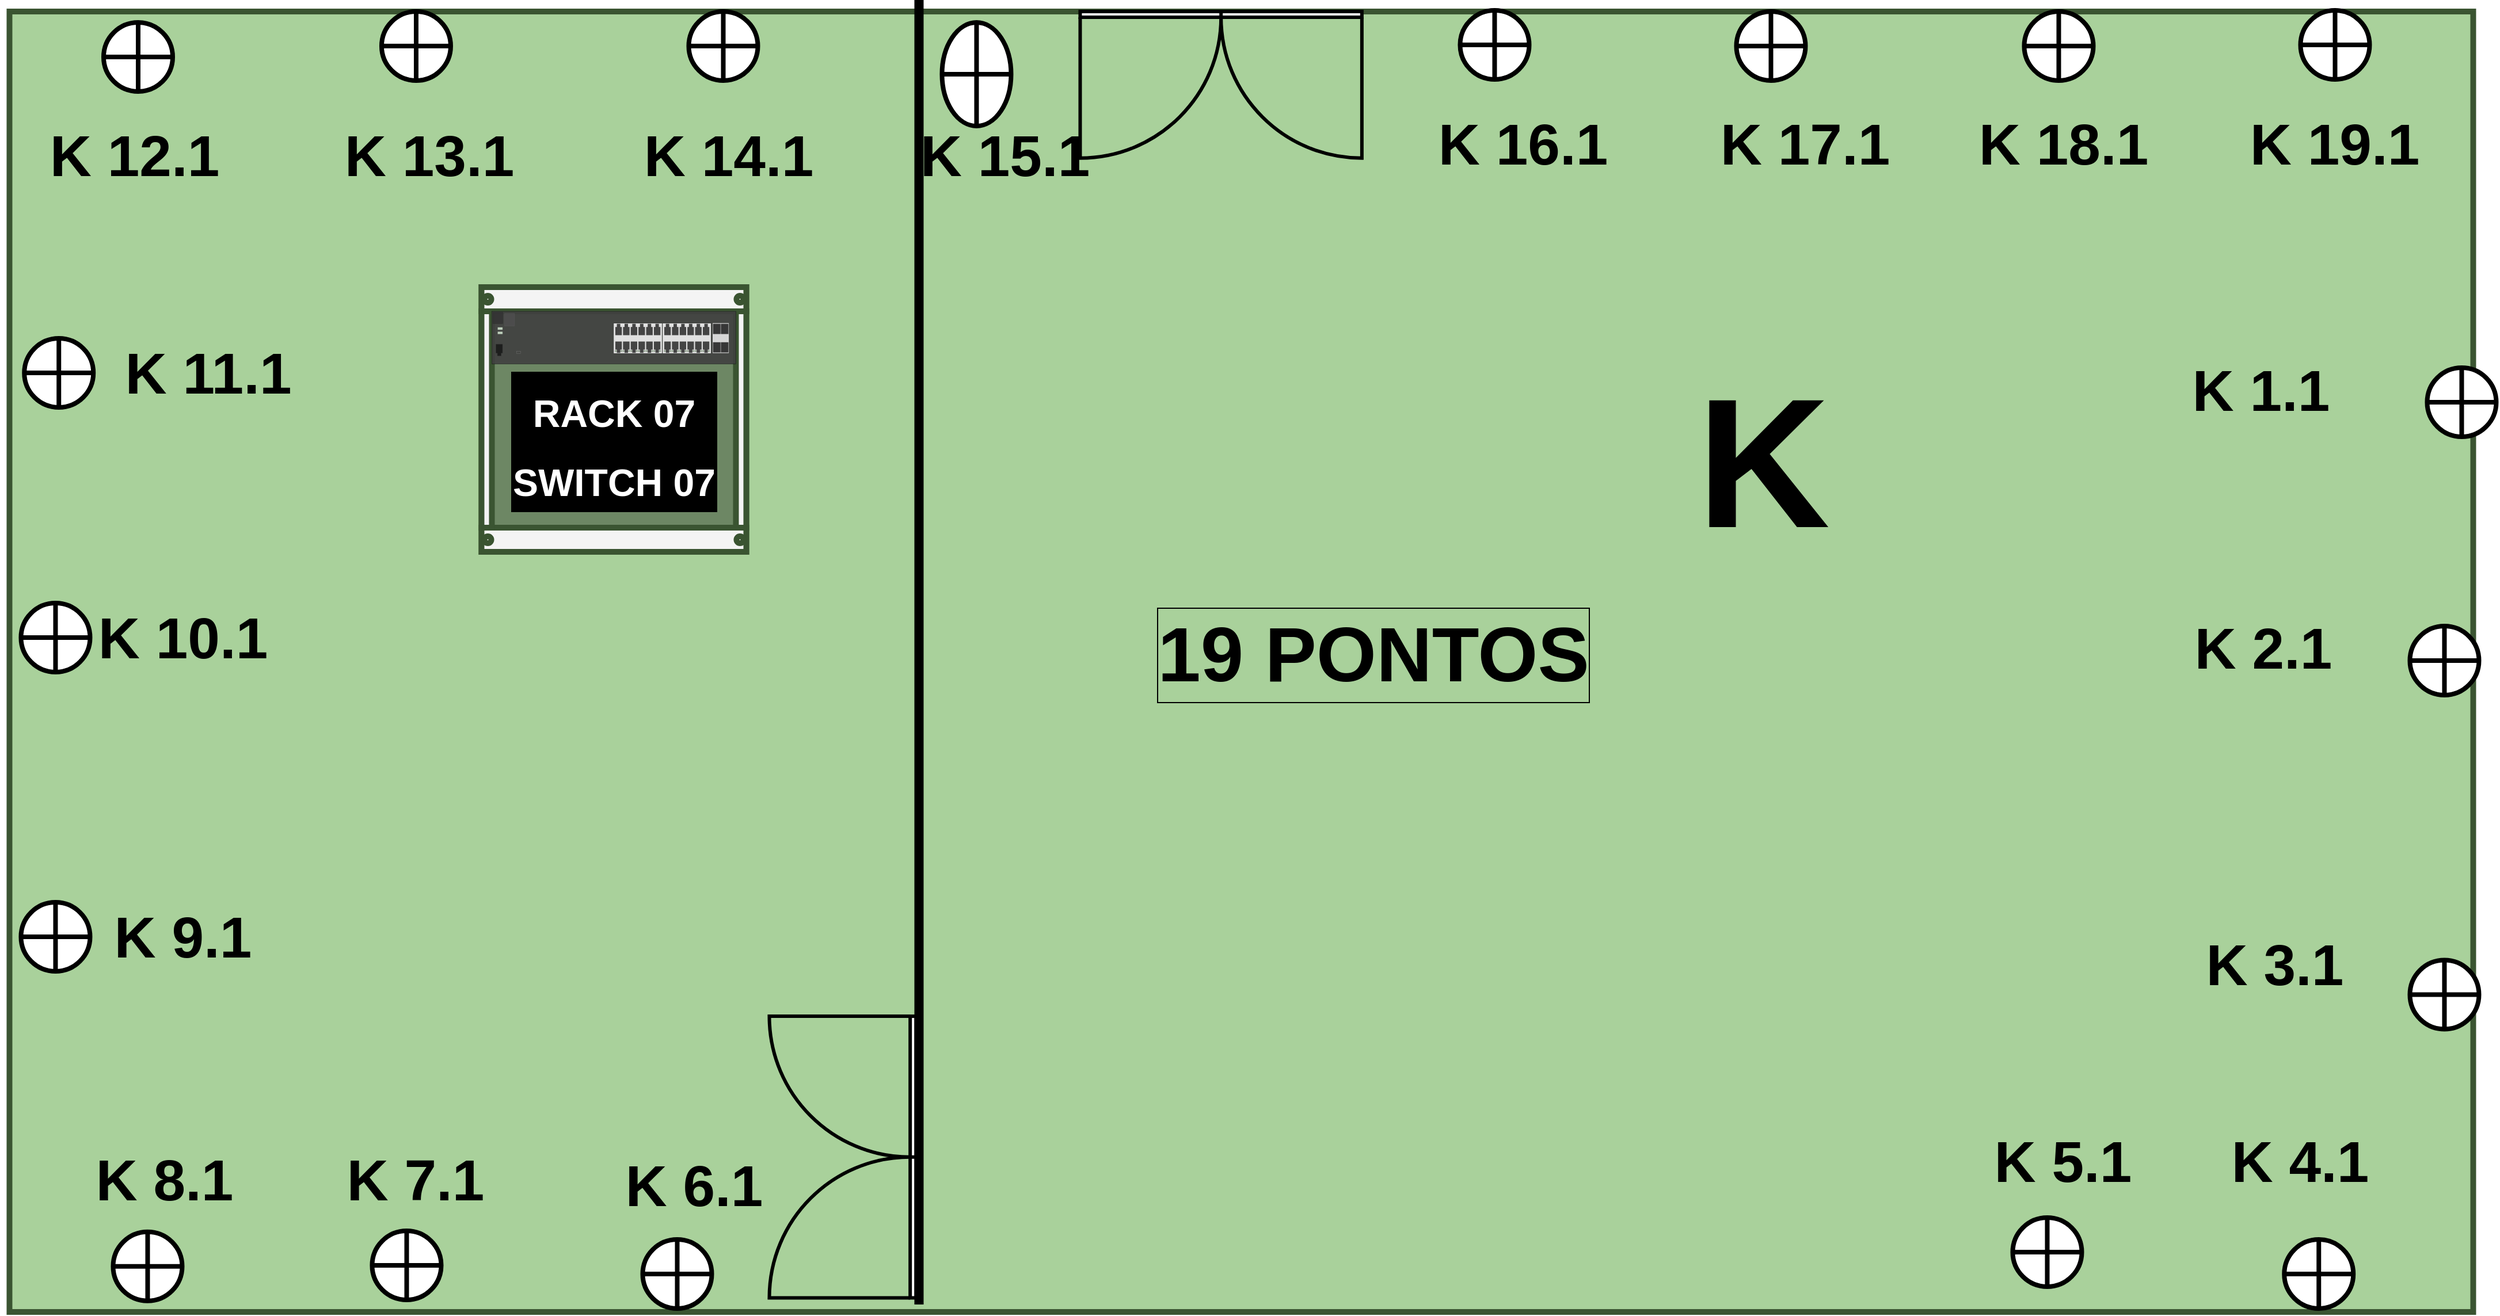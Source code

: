 <mxfile version="20.6.0" type="github">
  <diagram id="H7yKoNHgSVDwcJV_Tdtq" name="Página-1">
    <mxGraphModel dx="10679" dy="3263" grid="1" gridSize="10" guides="1" tooltips="1" connect="1" arrows="1" fold="1" page="1" pageScale="1" pageWidth="827" pageHeight="1169" math="0" shadow="0">
      <root>
        <mxCell id="0" />
        <mxCell id="1" parent="0" />
        <mxCell id="VVv9SyQiZvWGfUTHTPg9-1" value="" style="rounded=0;whiteSpace=wrap;html=1;labelBackgroundColor=#000000;labelBorderColor=default;fontSize=39;fontColor=#ffffff;strokeWidth=5;fillColor=#A9D19B;strokeColor=#3A5431;" vertex="1" parent="1">
          <mxGeometry x="-6541.76" y="-1044" width="2140" height="1130" as="geometry" />
        </mxCell>
        <mxCell id="VVv9SyQiZvWGfUTHTPg9-2" value="" style="verticalLabelPosition=bottom;html=1;verticalAlign=top;align=center;shape=mxgraph.floorplan.doorDouble;aspect=fixed;strokeWidth=3;" vertex="1" parent="1">
          <mxGeometry x="-5611.76" y="-1044" width="244.7" height="130" as="geometry" />
        </mxCell>
        <mxCell id="VVv9SyQiZvWGfUTHTPg9-3" value="" style="shape=orEllipse;perimeter=ellipsePerimeter;whiteSpace=wrap;html=1;backgroundOutline=1;fontColor=#000000;strokeWidth=4;" vertex="1" parent="1">
          <mxGeometry x="-5731.76" y="-1034.5" width="60" height="90" as="geometry" />
        </mxCell>
        <mxCell id="VVv9SyQiZvWGfUTHTPg9-4" value="" style="shape=orEllipse;perimeter=ellipsePerimeter;whiteSpace=wrap;html=1;backgroundOutline=1;fontColor=#000000;strokeWidth=4;" vertex="1" parent="1">
          <mxGeometry x="-5951.76" y="-1044" width="60" height="60" as="geometry" />
        </mxCell>
        <mxCell id="VVv9SyQiZvWGfUTHTPg9-5" value="" style="shape=orEllipse;perimeter=ellipsePerimeter;whiteSpace=wrap;html=1;backgroundOutline=1;fontColor=#000000;strokeWidth=4;" vertex="1" parent="1">
          <mxGeometry x="-6218.52" y="-1044" width="60" height="60" as="geometry" />
        </mxCell>
        <mxCell id="VVv9SyQiZvWGfUTHTPg9-6" value="" style="shape=orEllipse;perimeter=ellipsePerimeter;whiteSpace=wrap;html=1;backgroundOutline=1;fontColor=#000000;strokeWidth=4;" vertex="1" parent="1">
          <mxGeometry x="-6460" y="-1034.5" width="60" height="60" as="geometry" />
        </mxCell>
        <mxCell id="VVv9SyQiZvWGfUTHTPg9-7" value="" style="shape=orEllipse;perimeter=ellipsePerimeter;whiteSpace=wrap;html=1;backgroundOutline=1;fontColor=#000000;strokeWidth=4;" vertex="1" parent="1">
          <mxGeometry x="-4551.76" y="-1045" width="60" height="60" as="geometry" />
        </mxCell>
        <mxCell id="VVv9SyQiZvWGfUTHTPg9-8" value="" style="shape=orEllipse;perimeter=ellipsePerimeter;whiteSpace=wrap;html=1;backgroundOutline=1;fontColor=#000000;strokeWidth=4;fontStyle=1" vertex="1" parent="1">
          <mxGeometry x="-4791.76" y="-1044" width="60" height="60" as="geometry" />
        </mxCell>
        <mxCell id="VVv9SyQiZvWGfUTHTPg9-9" value="" style="shape=orEllipse;perimeter=ellipsePerimeter;whiteSpace=wrap;html=1;backgroundOutline=1;fontColor=#000000;strokeWidth=4;fontStyle=1" vertex="1" parent="1">
          <mxGeometry x="-5041.76" y="-1044" width="60" height="60" as="geometry" />
        </mxCell>
        <mxCell id="VVv9SyQiZvWGfUTHTPg9-10" value="" style="shape=orEllipse;perimeter=ellipsePerimeter;whiteSpace=wrap;html=1;backgroundOutline=1;fontColor=#000000;strokeWidth=4;fontStyle=1" vertex="1" parent="1">
          <mxGeometry x="-5281.76" y="-1045" width="60" height="60" as="geometry" />
        </mxCell>
        <mxCell id="VVv9SyQiZvWGfUTHTPg9-11" value="" style="shape=orEllipse;perimeter=ellipsePerimeter;whiteSpace=wrap;html=1;backgroundOutline=1;fontColor=#000000;strokeWidth=4;" vertex="1" parent="1">
          <mxGeometry x="-5991.76" y="23" width="60" height="60" as="geometry" />
        </mxCell>
        <mxCell id="VVv9SyQiZvWGfUTHTPg9-12" value="" style="shape=orEllipse;perimeter=ellipsePerimeter;whiteSpace=wrap;html=1;backgroundOutline=1;fontColor=#000000;strokeWidth=4;" vertex="1" parent="1">
          <mxGeometry x="-6226.76" y="15.5" width="60" height="60" as="geometry" />
        </mxCell>
        <mxCell id="VVv9SyQiZvWGfUTHTPg9-13" value="" style="shape=orEllipse;perimeter=ellipsePerimeter;whiteSpace=wrap;html=1;backgroundOutline=1;fontColor=#000000;strokeWidth=4;" vertex="1" parent="1">
          <mxGeometry x="-6451.76" y="16.38" width="60" height="60" as="geometry" />
        </mxCell>
        <mxCell id="VVv9SyQiZvWGfUTHTPg9-14" value="" style="shape=orEllipse;perimeter=ellipsePerimeter;whiteSpace=wrap;html=1;backgroundOutline=1;fontColor=#000000;strokeWidth=4;" vertex="1" parent="1">
          <mxGeometry x="-4565.88" y="23" width="60" height="60" as="geometry" />
        </mxCell>
        <mxCell id="VVv9SyQiZvWGfUTHTPg9-15" value="" style="shape=orEllipse;perimeter=ellipsePerimeter;whiteSpace=wrap;html=1;backgroundOutline=1;fontColor=#000000;strokeWidth=4;" vertex="1" parent="1">
          <mxGeometry x="-4801.76" y="4" width="60" height="60" as="geometry" />
        </mxCell>
        <mxCell id="VVv9SyQiZvWGfUTHTPg9-16" value="" style="shape=orEllipse;perimeter=ellipsePerimeter;whiteSpace=wrap;html=1;backgroundOutline=1;fontColor=#000000;strokeWidth=4;" vertex="1" parent="1">
          <mxGeometry x="-4441.76" y="-734.5" width="60" height="60" as="geometry" />
        </mxCell>
        <mxCell id="VVv9SyQiZvWGfUTHTPg9-17" value="" style="shape=orEllipse;perimeter=ellipsePerimeter;whiteSpace=wrap;html=1;backgroundOutline=1;fontColor=#000000;strokeWidth=4;" vertex="1" parent="1">
          <mxGeometry x="-4456.76" y="-510" width="60" height="60" as="geometry" />
        </mxCell>
        <mxCell id="VVv9SyQiZvWGfUTHTPg9-18" value="" style="shape=orEllipse;perimeter=ellipsePerimeter;whiteSpace=wrap;html=1;backgroundOutline=1;fontColor=#000000;strokeWidth=4;" vertex="1" parent="1">
          <mxGeometry x="-4456.76" y="-219.75" width="60" height="60" as="geometry" />
        </mxCell>
        <mxCell id="VVv9SyQiZvWGfUTHTPg9-19" value="" style="shape=orEllipse;perimeter=ellipsePerimeter;whiteSpace=wrap;html=1;backgroundOutline=1;fontColor=#000000;strokeWidth=4;" vertex="1" parent="1">
          <mxGeometry x="-6528.88" y="-760" width="60" height="60" as="geometry" />
        </mxCell>
        <mxCell id="VVv9SyQiZvWGfUTHTPg9-20" value="" style="shape=orEllipse;perimeter=ellipsePerimeter;whiteSpace=wrap;html=1;backgroundOutline=1;fontColor=#000000;strokeWidth=4;" vertex="1" parent="1">
          <mxGeometry x="-6531.76" y="-530" width="60" height="60" as="geometry" />
        </mxCell>
        <mxCell id="VVv9SyQiZvWGfUTHTPg9-21" value="" style="shape=orEllipse;perimeter=ellipsePerimeter;whiteSpace=wrap;html=1;backgroundOutline=1;fontColor=#000000;strokeWidth=4;" vertex="1" parent="1">
          <mxGeometry x="-6531.76" y="-270" width="60" height="60" as="geometry" />
        </mxCell>
        <mxCell id="VVv9SyQiZvWGfUTHTPg9-22" value="" style="strokeColor=#3A5431;html=1;verticalLabelPosition=bottom;labelBackgroundColor=#ffffff;verticalAlign=top;outlineConnect=0;shadow=0;dashed=0;shape=mxgraph.rackGeneral.container;fillColor2=#f4f4f4;container=1;collapsible=0;childLayout=rack;allowGaps=1;marginLeft=9;marginRight=9;marginTop=21;marginBottom=22;textColor=#666666;numDisp=off;fontSize=19;fillColor=#6d8764;gradientDirection=north;fontColor=#ffffff;strokeWidth=5;" vertex="1" parent="1">
          <mxGeometry x="-6131.76" y="-804.5" width="230" height="230" as="geometry" />
        </mxCell>
        <mxCell id="VVv9SyQiZvWGfUTHTPg9-23" value="&lt;font style=&quot;font-size: 33px;&quot;&gt;RACK 07&lt;br style=&quot;&quot;&gt;SWITCH 07&lt;br style=&quot;&quot;&gt;&lt;/font&gt;" style="html=1;verticalLabelPosition=bottom;verticalAlign=top;outlineConnect=0;shadow=0;dashed=0;shape=mxgraph.rack.hpe_aruba.switches.j9776a_2530_24g_switch;labelBackgroundColor=#000000;labelBorderColor=default;fontSize=50;fillColor=none;gradientColor=none;opacity=90;fontColor=#FFFFFF;fontStyle=1" vertex="1" parent="VVv9SyQiZvWGfUTHTPg9-22">
          <mxGeometry x="9" y="21" width="212" height="45.75" as="geometry" />
        </mxCell>
        <mxCell id="VVv9SyQiZvWGfUTHTPg9-24" value="&lt;font color=&quot;#000000&quot; style=&quot;font-size: 67px;&quot;&gt;19 PONTOS&lt;/font&gt;" style="text;html=1;strokeColor=none;fillColor=none;align=center;verticalAlign=middle;whiteSpace=wrap;rounded=0;labelBackgroundColor=none;labelBorderColor=default;fontSize=67;fontColor=#FFFFFF;fontStyle=1" vertex="1" parent="1">
          <mxGeometry x="-5691.76" y="-625" width="670" height="280" as="geometry" />
        </mxCell>
        <mxCell id="VVv9SyQiZvWGfUTHTPg9-25" value="&lt;h1 style=&quot;font-size: 160px;&quot; align=&quot;center&quot;&gt;K&lt;/h1&gt;" style="text;html=1;strokeColor=none;fillColor=none;spacing=5;spacingTop=-20;whiteSpace=wrap;overflow=hidden;rounded=0;fontSize=35;" vertex="1" parent="1">
          <mxGeometry x="-5080.76" y="-844.5" width="169" height="300" as="geometry" />
        </mxCell>
        <mxCell id="VVv9SyQiZvWGfUTHTPg9-26" value="" style="shape=partialRectangle;whiteSpace=wrap;html=1;right=0;top=0;bottom=0;fillColor=none;routingCenterX=-0.5;fontSize=160;strokeWidth=8;" vertex="1" parent="1">
          <mxGeometry x="-5751.76" y="-1050" width="60" height="1125.5" as="geometry" />
        </mxCell>
        <mxCell id="VVv9SyQiZvWGfUTHTPg9-27" value="" style="verticalLabelPosition=bottom;html=1;verticalAlign=top;align=center;shape=mxgraph.floorplan.doorDouble;aspect=fixed;strokeWidth=3;rotation=90;" vertex="1" parent="1">
          <mxGeometry x="-5941.76" y="-113.62" width="244.7" height="130" as="geometry" />
        </mxCell>
        <mxCell id="VVv9SyQiZvWGfUTHTPg9-28" value="&lt;font style=&quot;font-size: 50px;&quot;&gt;K 1.1&lt;/font&gt;" style="text;html=1;strokeColor=none;fillColor=none;align=center;verticalAlign=middle;whiteSpace=wrap;rounded=0;strokeWidth=8;fontSize=30;fontStyle=1" vertex="1" parent="1">
          <mxGeometry x="-4661.76" y="-730" width="151.98" height="30" as="geometry" />
        </mxCell>
        <mxCell id="VVv9SyQiZvWGfUTHTPg9-29" value="&lt;font style=&quot;font-size: 50px;&quot;&gt;K 2.1&lt;/font&gt;" style="text;html=1;strokeColor=none;fillColor=none;align=center;verticalAlign=middle;whiteSpace=wrap;rounded=0;strokeWidth=8;fontSize=30;fontStyle=1" vertex="1" parent="1">
          <mxGeometry x="-4658.82" y="-506.05" width="150" height="30" as="geometry" />
        </mxCell>
        <mxCell id="VVv9SyQiZvWGfUTHTPg9-30" value="&lt;font style=&quot;font-size: 50px;&quot;&gt;K 3.1&lt;/font&gt;" style="text;html=1;strokeColor=none;fillColor=none;align=center;verticalAlign=middle;whiteSpace=wrap;rounded=0;strokeWidth=8;fontSize=30;fontStyle=1" vertex="1" parent="1">
          <mxGeometry x="-4648.82" y="-231" width="150" height="30" as="geometry" />
        </mxCell>
        <mxCell id="VVv9SyQiZvWGfUTHTPg9-31" value="&lt;font style=&quot;font-size: 50px;&quot;&gt;K 4.1&lt;/font&gt;" style="text;html=1;strokeColor=none;fillColor=none;align=center;verticalAlign=middle;whiteSpace=wrap;rounded=0;strokeWidth=8;fontSize=30;fontStyle=1" vertex="1" parent="1">
          <mxGeometry x="-4626.76" y="-60.5" width="150" height="30" as="geometry" />
        </mxCell>
        <mxCell id="VVv9SyQiZvWGfUTHTPg9-32" value="&lt;font style=&quot;font-size: 50px;&quot;&gt;K 5.1&lt;/font&gt;" style="text;html=1;strokeColor=none;fillColor=none;align=center;verticalAlign=middle;whiteSpace=wrap;rounded=0;strokeWidth=8;fontSize=30;fontStyle=1" vertex="1" parent="1">
          <mxGeometry x="-4832.94" y="-60.5" width="150" height="30" as="geometry" />
        </mxCell>
        <mxCell id="VVv9SyQiZvWGfUTHTPg9-33" value="&lt;font style=&quot;font-size: 50px;&quot;&gt;K 6.1&lt;/font&gt;" style="text;html=1;strokeColor=none;fillColor=none;align=center;verticalAlign=middle;whiteSpace=wrap;rounded=0;strokeWidth=8;fontSize=30;fontStyle=1" vertex="1" parent="1">
          <mxGeometry x="-6021.76" y="-39.5" width="150" height="30" as="geometry" />
        </mxCell>
        <mxCell id="VVv9SyQiZvWGfUTHTPg9-34" value="&lt;font style=&quot;font-size: 50px;&quot;&gt;K 7.1&lt;/font&gt;" style="text;html=1;strokeColor=none;fillColor=none;align=center;verticalAlign=middle;whiteSpace=wrap;rounded=0;strokeWidth=8;fontSize=30;fontStyle=1" vertex="1" parent="1">
          <mxGeometry x="-6263.52" y="-44.5" width="150" height="30" as="geometry" />
        </mxCell>
        <mxCell id="VVv9SyQiZvWGfUTHTPg9-35" value="&lt;font style=&quot;font-size: 50px;&quot;&gt;K 8.1&lt;/font&gt;" style="text;html=1;strokeColor=none;fillColor=none;align=center;verticalAlign=middle;whiteSpace=wrap;rounded=0;strokeWidth=8;fontSize=30;fontStyle=1" vertex="1" parent="1">
          <mxGeometry x="-6481.76" y="-44.5" width="150" height="30" as="geometry" />
        </mxCell>
        <mxCell id="VVv9SyQiZvWGfUTHTPg9-36" value="&lt;font style=&quot;font-size: 50px;&quot;&gt;K 9.1&lt;/font&gt;" style="text;html=1;strokeColor=none;fillColor=none;align=center;verticalAlign=middle;whiteSpace=wrap;rounded=0;strokeWidth=8;fontSize=30;fontStyle=1" vertex="1" parent="1">
          <mxGeometry x="-6465.88" y="-255" width="150" height="30" as="geometry" />
        </mxCell>
        <mxCell id="VVv9SyQiZvWGfUTHTPg9-37" value="&lt;font style=&quot;font-size: 50px;&quot;&gt;K 10.1&lt;/font&gt;" style="text;html=1;strokeColor=none;fillColor=none;align=center;verticalAlign=middle;whiteSpace=wrap;rounded=0;strokeWidth=8;fontSize=30;fontStyle=1" vertex="1" parent="1">
          <mxGeometry x="-6465.88" y="-515" width="150" height="30" as="geometry" />
        </mxCell>
        <mxCell id="VVv9SyQiZvWGfUTHTPg9-38" value="&lt;font style=&quot;font-size: 50px;&quot;&gt;K 11.1&lt;/font&gt;" style="text;html=1;strokeColor=none;fillColor=none;align=center;verticalAlign=middle;whiteSpace=wrap;rounded=0;strokeWidth=8;fontSize=30;fontStyle=1" vertex="1" parent="1">
          <mxGeometry x="-6465.88" y="-745" width="194.12" height="30" as="geometry" />
        </mxCell>
        <mxCell id="VVv9SyQiZvWGfUTHTPg9-39" value="&lt;font style=&quot;font-size: 50px;&quot;&gt;K 12.1&lt;/font&gt;" style="text;html=1;strokeColor=none;fillColor=none;align=center;verticalAlign=middle;whiteSpace=wrap;rounded=0;strokeWidth=8;fontSize=30;fontStyle=1" vertex="1" parent="1">
          <mxGeometry x="-6550" y="-934.5" width="234.12" height="30" as="geometry" />
        </mxCell>
        <mxCell id="VVv9SyQiZvWGfUTHTPg9-40" value="&lt;font style=&quot;font-size: 50px;&quot;&gt;K 13.1&lt;/font&gt;" style="text;html=1;strokeColor=none;fillColor=none;align=center;verticalAlign=middle;whiteSpace=wrap;rounded=0;strokeWidth=8;fontSize=30;fontStyle=1" vertex="1" parent="1">
          <mxGeometry x="-6291.76" y="-934.5" width="230" height="30" as="geometry" />
        </mxCell>
        <mxCell id="VVv9SyQiZvWGfUTHTPg9-41" value="&lt;font style=&quot;font-size: 50px;&quot;&gt;K 14.1&lt;/font&gt;" style="text;html=1;strokeColor=none;fillColor=none;align=center;verticalAlign=middle;whiteSpace=wrap;rounded=0;strokeWidth=8;fontSize=30;fontStyle=1" vertex="1" parent="1">
          <mxGeometry x="-6031.76" y="-934.5" width="230" height="30" as="geometry" />
        </mxCell>
        <mxCell id="VVv9SyQiZvWGfUTHTPg9-42" value="&lt;font style=&quot;font-size: 50px;&quot;&gt;K 15.1&lt;/font&gt;" style="text;html=1;strokeColor=none;fillColor=none;align=center;verticalAlign=middle;whiteSpace=wrap;rounded=0;strokeWidth=8;fontSize=30;fontStyle=1" vertex="1" parent="1">
          <mxGeometry x="-5751.76" y="-934.5" width="150" height="30" as="geometry" />
        </mxCell>
        <mxCell id="VVv9SyQiZvWGfUTHTPg9-43" value="&lt;font style=&quot;font-size: 50px;&quot;&gt;K 16.1&lt;/font&gt;" style="text;html=1;strokeColor=none;fillColor=none;align=center;verticalAlign=middle;whiteSpace=wrap;rounded=0;strokeWidth=8;fontSize=30;fontStyle=1" vertex="1" parent="1">
          <mxGeometry x="-5321.76" y="-944" width="190" height="30" as="geometry" />
        </mxCell>
        <mxCell id="VVv9SyQiZvWGfUTHTPg9-44" value="&lt;font style=&quot;font-size: 50px;&quot;&gt;K 17.1&lt;/font&gt;" style="text;html=1;strokeColor=none;fillColor=none;align=center;verticalAlign=middle;whiteSpace=wrap;rounded=0;strokeWidth=8;fontSize=30;fontStyle=1" vertex="1" parent="1">
          <mxGeometry x="-5081.76" y="-944" width="200" height="30" as="geometry" />
        </mxCell>
        <mxCell id="VVv9SyQiZvWGfUTHTPg9-45" value="&lt;font style=&quot;font-size: 50px;&quot;&gt;K 18.1&lt;/font&gt;" style="text;html=1;strokeColor=none;fillColor=none;align=center;verticalAlign=middle;whiteSpace=wrap;rounded=0;strokeWidth=8;fontSize=30;fontStyle=1" vertex="1" parent="1">
          <mxGeometry x="-4857.35" y="-944" width="198.82" height="30" as="geometry" />
        </mxCell>
        <mxCell id="VVv9SyQiZvWGfUTHTPg9-46" value="&lt;font style=&quot;font-size: 50px;&quot;&gt;K 19.1&lt;/font&gt;" style="text;html=1;strokeColor=none;fillColor=none;align=center;verticalAlign=middle;whiteSpace=wrap;rounded=0;strokeWidth=8;fontSize=30;fontStyle=1" vertex="1" parent="1">
          <mxGeometry x="-4614.7" y="-944.5" width="185.88" height="30" as="geometry" />
        </mxCell>
      </root>
    </mxGraphModel>
  </diagram>
</mxfile>
